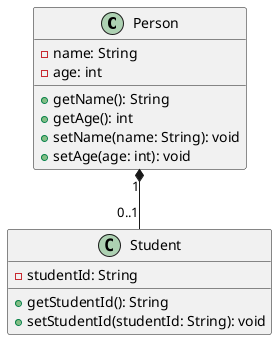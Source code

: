@startuml

class Person {
  - name: String
  - age: int
  + getName(): String
  + getAge(): int
  + setName(name: String): void
  + setAge(age: int): void
}

class Student {
  - studentId: String
  + getStudentId(): String
  + setStudentId(studentId: String): void
}

Person "1" *-- "0..1" Student

@enduml